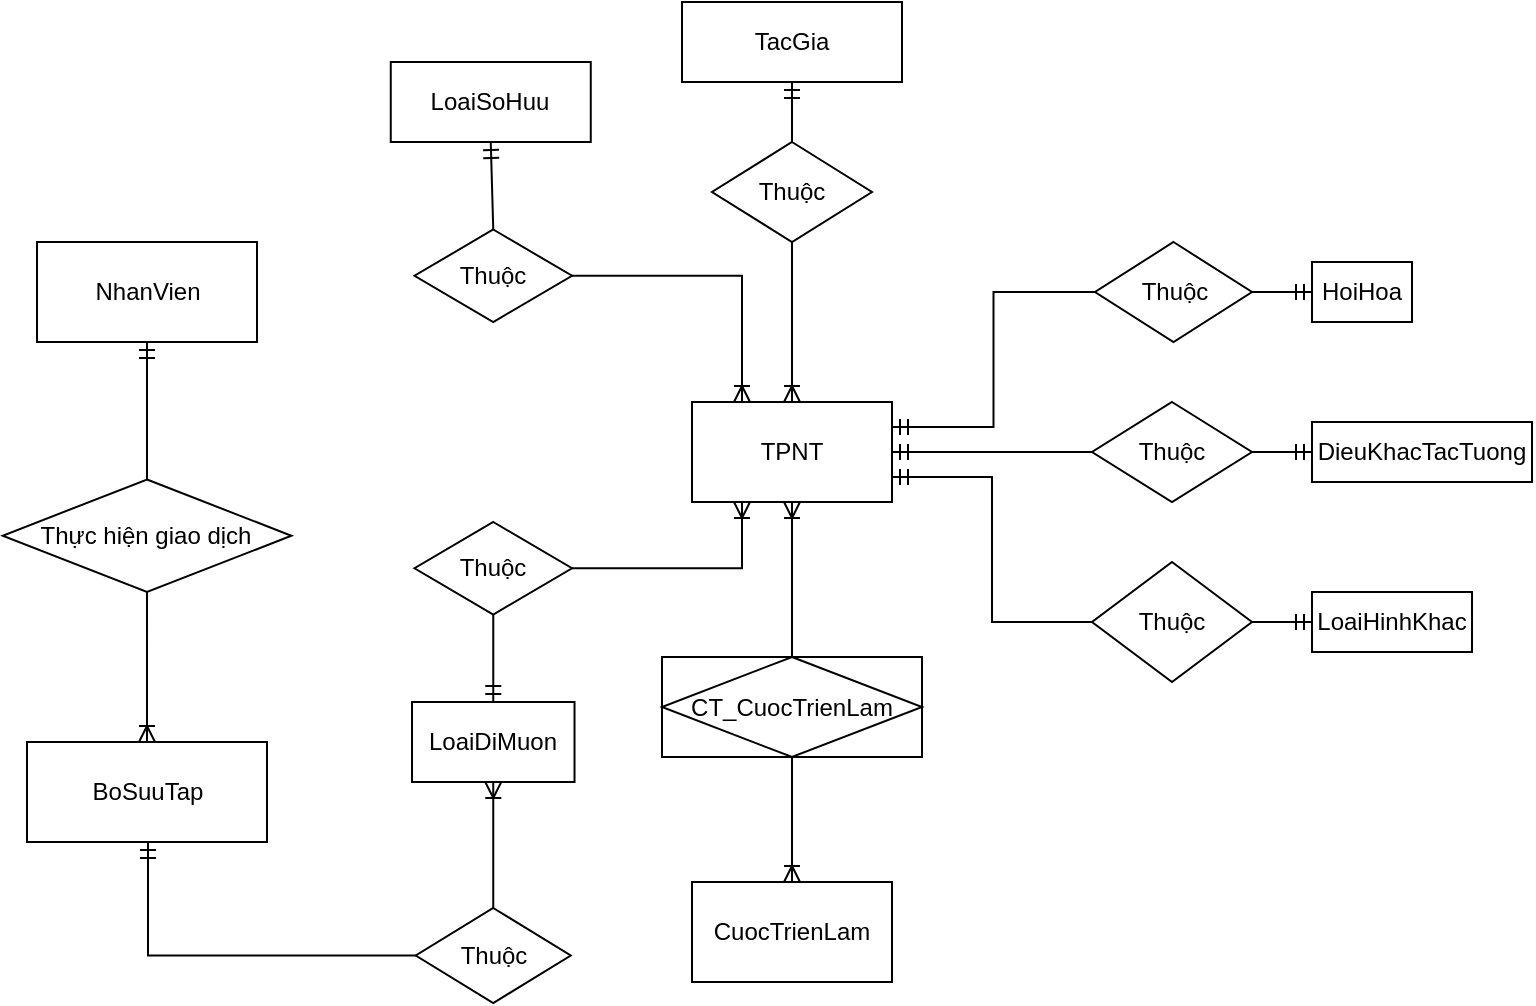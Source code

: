 <mxfile version="21.5.0" type="device">
  <diagram id="hI4w0CLzqAGN1xO7g2qY" name="Page-1">
    <mxGraphModel dx="1050" dy="587" grid="1" gridSize="10" guides="1" tooltips="1" connect="1" arrows="1" fold="1" page="1" pageScale="1" pageWidth="850" pageHeight="1100" math="0" shadow="0">
      <root>
        <mxCell id="0" />
        <mxCell id="1" parent="0" />
        <mxCell id="xfo9One8N8m6iYTnwiT2-1" value="TPNT" style="whiteSpace=wrap;html=1;align=center;" parent="1" vertex="1">
          <mxGeometry x="400" y="250" width="100" height="50" as="geometry" />
        </mxCell>
        <mxCell id="xfo9One8N8m6iYTnwiT2-2" value="Thuộc" style="shape=rhombus;perimeter=rhombusPerimeter;whiteSpace=wrap;html=1;align=center;" parent="1" vertex="1">
          <mxGeometry x="410" y="120" width="80" height="50" as="geometry" />
        </mxCell>
        <mxCell id="xfo9One8N8m6iYTnwiT2-4" value="TacGia" style="whiteSpace=wrap;html=1;align=center;" parent="1" vertex="1">
          <mxGeometry x="395" y="50" width="110" height="40" as="geometry" />
        </mxCell>
        <mxCell id="xfo9One8N8m6iYTnwiT2-6" value="CuocTrienLam" style="whiteSpace=wrap;html=1;align=center;" parent="1" vertex="1">
          <mxGeometry x="400" y="490" width="100" height="50" as="geometry" />
        </mxCell>
        <mxCell id="xfo9One8N8m6iYTnwiT2-9" value="LoaiSoHuu" style="whiteSpace=wrap;html=1;align=center;" parent="1" vertex="1">
          <mxGeometry x="249.38" y="80" width="100" height="40" as="geometry" />
        </mxCell>
        <mxCell id="xfo9One8N8m6iYTnwiT2-11" value="LoaiDiMuon" style="whiteSpace=wrap;html=1;align=center;" parent="1" vertex="1">
          <mxGeometry x="260.01" y="400" width="81.25" height="40" as="geometry" />
        </mxCell>
        <mxCell id="xfo9One8N8m6iYTnwiT2-12" value="Thuộc" style="shape=rhombus;perimeter=rhombusPerimeter;whiteSpace=wrap;html=1;align=center;" parent="1" vertex="1">
          <mxGeometry x="261.88" y="503" width="77.5" height="47.5" as="geometry" />
        </mxCell>
        <mxCell id="xfo9One8N8m6iYTnwiT2-14" value="Thuộc" style="shape=rhombus;perimeter=rhombusPerimeter;whiteSpace=wrap;html=1;align=center;" parent="1" vertex="1">
          <mxGeometry x="600" y="250" width="80" height="50" as="geometry" />
        </mxCell>
        <mxCell id="xfo9One8N8m6iYTnwiT2-15" value="Thuộc" style="shape=rhombus;perimeter=rhombusPerimeter;whiteSpace=wrap;html=1;align=center;" parent="1" vertex="1">
          <mxGeometry x="261.26" y="310" width="78.75" height="46.25" as="geometry" />
        </mxCell>
        <mxCell id="xfo9One8N8m6iYTnwiT2-16" value="HoiHoa" style="whiteSpace=wrap;html=1;align=center;" parent="1" vertex="1">
          <mxGeometry x="710" y="180" width="50" height="30" as="geometry" />
        </mxCell>
        <mxCell id="xfo9One8N8m6iYTnwiT2-17" value="DieuKhacTacTuong" style="whiteSpace=wrap;html=1;align=center;" parent="1" vertex="1">
          <mxGeometry x="710" y="260" width="110" height="30" as="geometry" />
        </mxCell>
        <mxCell id="xfo9One8N8m6iYTnwiT2-18" value="LoaiHinhKhac" style="whiteSpace=wrap;html=1;align=center;" parent="1" vertex="1">
          <mxGeometry x="710" y="345" width="80" height="30" as="geometry" />
        </mxCell>
        <mxCell id="xfo9One8N8m6iYTnwiT2-29" value="" style="fontSize=12;html=1;endArrow=ERoneToMany;rounded=0;entryX=0.5;entryY=0;entryDx=0;entryDy=0;exitX=0.5;exitY=1;exitDx=0;exitDy=0;" parent="1" source="xfo9One8N8m6iYTnwiT2-2" target="xfo9One8N8m6iYTnwiT2-1" edge="1">
          <mxGeometry width="100" height="100" relative="1" as="geometry">
            <mxPoint x="400" y="190" as="sourcePoint" />
            <mxPoint x="540" y="200" as="targetPoint" />
          </mxGeometry>
        </mxCell>
        <mxCell id="xfo9One8N8m6iYTnwiT2-32" value="" style="fontSize=12;html=1;endArrow=ERmandOne;rounded=0;entryX=0.5;entryY=1;entryDx=0;entryDy=0;exitX=0.5;exitY=0;exitDx=0;exitDy=0;" parent="1" source="xfo9One8N8m6iYTnwiT2-2" target="xfo9One8N8m6iYTnwiT2-4" edge="1">
          <mxGeometry width="100" height="100" relative="1" as="geometry">
            <mxPoint x="420" y="170" as="sourcePoint" />
            <mxPoint x="520" y="70" as="targetPoint" />
          </mxGeometry>
        </mxCell>
        <mxCell id="xfo9One8N8m6iYTnwiT2-34" value="" style="fontSize=12;html=1;endArrow=ERmandOne;rounded=0;entryX=0;entryY=0.5;entryDx=0;entryDy=0;exitX=1;exitY=0.5;exitDx=0;exitDy=0;" parent="1" source="xfo9One8N8m6iYTnwiT2-14" target="xfo9One8N8m6iYTnwiT2-17" edge="1">
          <mxGeometry width="100" height="100" relative="1" as="geometry">
            <mxPoint x="630" y="400" as="sourcePoint" />
            <mxPoint x="730" y="300" as="targetPoint" />
          </mxGeometry>
        </mxCell>
        <mxCell id="xfo9One8N8m6iYTnwiT2-39" value="" style="fontSize=12;html=1;endArrow=ERoneToMany;rounded=0;entryX=0.5;entryY=1;entryDx=0;entryDy=0;exitX=0.5;exitY=0;exitDx=0;exitDy=0;" parent="1" source="Fws-2zVj7TP42gCINuSB-1" target="xfo9One8N8m6iYTnwiT2-1" edge="1">
          <mxGeometry width="100" height="100" relative="1" as="geometry">
            <mxPoint x="440" y="380" as="sourcePoint" />
            <mxPoint x="450" y="300" as="targetPoint" />
          </mxGeometry>
        </mxCell>
        <mxCell id="xfo9One8N8m6iYTnwiT2-40" value="" style="fontSize=12;html=1;endArrow=ERoneToMany;rounded=0;entryX=0.5;entryY=0;entryDx=0;entryDy=0;exitX=0.5;exitY=1;exitDx=0;exitDy=0;" parent="1" source="Fws-2zVj7TP42gCINuSB-1" target="xfo9One8N8m6iYTnwiT2-6" edge="1">
          <mxGeometry width="100" height="100" relative="1" as="geometry">
            <mxPoint x="440" y="415" as="sourcePoint" />
            <mxPoint x="460" y="410" as="targetPoint" />
          </mxGeometry>
        </mxCell>
        <mxCell id="xfo9One8N8m6iYTnwiT2-41" value="" style="fontSize=12;html=1;endArrow=ERoneToMany;rounded=0;entryX=0.5;entryY=1;entryDx=0;entryDy=0;exitX=0.5;exitY=0;exitDx=0;exitDy=0;" parent="1" source="xfo9One8N8m6iYTnwiT2-12" target="xfo9One8N8m6iYTnwiT2-11" edge="1">
          <mxGeometry width="100" height="100" relative="1" as="geometry">
            <mxPoint x="301" y="490" as="sourcePoint" />
            <mxPoint x="370" y="430" as="targetPoint" />
          </mxGeometry>
        </mxCell>
        <mxCell id="Fws-2zVj7TP42gCINuSB-1" value="CT_CuocTrienLam" style="shape=associativeEntity;whiteSpace=wrap;html=1;align=center;" parent="1" vertex="1">
          <mxGeometry x="385" y="377.5" width="130" height="50" as="geometry" />
        </mxCell>
        <mxCell id="Fws-2zVj7TP42gCINuSB-3" value="Thuộc" style="shape=rhombus;perimeter=rhombusPerimeter;whiteSpace=wrap;html=1;align=center;" parent="1" vertex="1">
          <mxGeometry x="600" y="330" width="80" height="60" as="geometry" />
        </mxCell>
        <mxCell id="Fws-2zVj7TP42gCINuSB-4" value="Thuộc" style="shape=rhombus;perimeter=rhombusPerimeter;whiteSpace=wrap;html=1;align=center;" parent="1" vertex="1">
          <mxGeometry x="601.5" y="170" width="78.5" height="50" as="geometry" />
        </mxCell>
        <mxCell id="Fws-2zVj7TP42gCINuSB-5" value="" style="edgeStyle=orthogonalEdgeStyle;fontSize=12;html=1;endArrow=ERmandOne;rounded=0;entryX=1;entryY=0.75;entryDx=0;entryDy=0;exitX=0;exitY=0.5;exitDx=0;exitDy=0;" parent="1" source="Fws-2zVj7TP42gCINuSB-3" target="xfo9One8N8m6iYTnwiT2-1" edge="1">
          <mxGeometry width="100" height="100" relative="1" as="geometry">
            <mxPoint x="440" y="380" as="sourcePoint" />
            <mxPoint x="540" y="280" as="targetPoint" />
          </mxGeometry>
        </mxCell>
        <mxCell id="Fws-2zVj7TP42gCINuSB-6" value="" style="fontSize=12;html=1;endArrow=ERmandOne;rounded=0;entryX=0;entryY=0.5;entryDx=0;entryDy=0;exitX=1;exitY=0.5;exitDx=0;exitDy=0;" parent="1" source="Fws-2zVj7TP42gCINuSB-3" target="xfo9One8N8m6iYTnwiT2-18" edge="1">
          <mxGeometry width="100" height="100" relative="1" as="geometry">
            <mxPoint x="620" y="520" as="sourcePoint" />
            <mxPoint x="720" y="420" as="targetPoint" />
          </mxGeometry>
        </mxCell>
        <mxCell id="Fws-2zVj7TP42gCINuSB-7" value="" style="edgeStyle=entityRelationEdgeStyle;fontSize=12;html=1;endArrow=ERmandOne;rounded=0;entryX=1;entryY=0.5;entryDx=0;entryDy=0;exitX=0;exitY=0.5;exitDx=0;exitDy=0;" parent="1" source="xfo9One8N8m6iYTnwiT2-14" target="xfo9One8N8m6iYTnwiT2-1" edge="1">
          <mxGeometry width="100" height="100" relative="1" as="geometry">
            <mxPoint x="500" y="320" as="sourcePoint" />
            <mxPoint x="600" y="220" as="targetPoint" />
          </mxGeometry>
        </mxCell>
        <mxCell id="Fws-2zVj7TP42gCINuSB-8" value="" style="fontSize=12;html=1;endArrow=ERmandOne;rounded=0;entryX=1;entryY=0.25;entryDx=0;entryDy=0;exitX=0;exitY=0.5;exitDx=0;exitDy=0;edgeStyle=orthogonalEdgeStyle;" parent="1" source="Fws-2zVj7TP42gCINuSB-4" target="xfo9One8N8m6iYTnwiT2-1" edge="1">
          <mxGeometry width="100" height="100" relative="1" as="geometry">
            <mxPoint x="490" y="220" as="sourcePoint" />
            <mxPoint x="590" y="120" as="targetPoint" />
          </mxGeometry>
        </mxCell>
        <mxCell id="Fws-2zVj7TP42gCINuSB-9" value="" style="fontSize=12;html=1;endArrow=ERmandOne;rounded=0;entryX=0;entryY=0.5;entryDx=0;entryDy=0;exitX=1;exitY=0.5;exitDx=0;exitDy=0;" parent="1" source="Fws-2zVj7TP42gCINuSB-4" target="xfo9One8N8m6iYTnwiT2-16" edge="1">
          <mxGeometry width="100" height="100" relative="1" as="geometry">
            <mxPoint x="680" y="165" as="sourcePoint" />
            <mxPoint x="770" y="110" as="targetPoint" />
          </mxGeometry>
        </mxCell>
        <mxCell id="Fws-2zVj7TP42gCINuSB-11" value="Thuộc" style="shape=rhombus;perimeter=rhombusPerimeter;whiteSpace=wrap;html=1;align=center;" parent="1" vertex="1">
          <mxGeometry x="261.26" y="163.75" width="78.75" height="46.25" as="geometry" />
        </mxCell>
        <mxCell id="Fws-2zVj7TP42gCINuSB-12" value="" style="fontSize=12;html=1;endArrow=ERmandOne;rounded=0;entryX=0.5;entryY=0;entryDx=0;entryDy=0;exitX=0.5;exitY=1;exitDx=0;exitDy=0;" parent="1" source="xfo9One8N8m6iYTnwiT2-15" target="xfo9One8N8m6iYTnwiT2-11" edge="1">
          <mxGeometry width="100" height="100" relative="1" as="geometry">
            <mxPoint x="190" y="480" as="sourcePoint" />
            <mxPoint x="290" y="380" as="targetPoint" />
          </mxGeometry>
        </mxCell>
        <mxCell id="Fws-2zVj7TP42gCINuSB-13" value="" style="fontSize=12;html=1;endArrow=ERoneToMany;rounded=0;entryX=0.25;entryY=1;entryDx=0;entryDy=0;exitX=1;exitY=0.5;exitDx=0;exitDy=0;edgeStyle=orthogonalEdgeStyle;" parent="1" source="xfo9One8N8m6iYTnwiT2-15" target="xfo9One8N8m6iYTnwiT2-1" edge="1">
          <mxGeometry width="100" height="100" relative="1" as="geometry">
            <mxPoint x="310" y="420" as="sourcePoint" />
            <mxPoint x="410" y="320" as="targetPoint" />
          </mxGeometry>
        </mxCell>
        <mxCell id="Fws-2zVj7TP42gCINuSB-14" value="" style="fontSize=12;html=1;endArrow=ERmandOne;rounded=0;entryX=0.5;entryY=1;entryDx=0;entryDy=0;exitX=0.5;exitY=0;exitDx=0;exitDy=0;" parent="1" source="Fws-2zVj7TP42gCINuSB-11" target="xfo9One8N8m6iYTnwiT2-9" edge="1">
          <mxGeometry width="100" height="100" relative="1" as="geometry">
            <mxPoint x="210" y="270" as="sourcePoint" />
            <mxPoint x="310" y="170" as="targetPoint" />
          </mxGeometry>
        </mxCell>
        <mxCell id="Fws-2zVj7TP42gCINuSB-15" value="" style="edgeStyle=orthogonalEdgeStyle;fontSize=12;html=1;endArrow=ERoneToMany;rounded=0;entryX=0.25;entryY=0;entryDx=0;entryDy=0;exitX=1;exitY=0.5;exitDx=0;exitDy=0;" parent="1" source="Fws-2zVj7TP42gCINuSB-11" target="xfo9One8N8m6iYTnwiT2-1" edge="1">
          <mxGeometry width="100" height="100" relative="1" as="geometry">
            <mxPoint x="310" y="280" as="sourcePoint" />
            <mxPoint x="400" y="220" as="targetPoint" />
          </mxGeometry>
        </mxCell>
        <mxCell id="tG3KJouz0oP1RZosRJ1Q-2" value="" style="edgeStyle=orthogonalEdgeStyle;rounded=0;orthogonalLoop=1;jettySize=auto;html=1;exitX=0;exitY=0.5;exitDx=0;exitDy=0;endArrow=ERmandOne;endFill=0;" parent="1" source="xfo9One8N8m6iYTnwiT2-12" target="xfo9One8N8m6iYTnwiT2-13" edge="1">
          <mxGeometry relative="1" as="geometry">
            <mxPoint x="124" y="390" as="targetPoint" />
            <Array as="points">
              <mxPoint x="128" y="527" />
            </Array>
            <mxPoint x="262" y="527" as="sourcePoint" />
          </mxGeometry>
        </mxCell>
        <mxCell id="xfo9One8N8m6iYTnwiT2-13" value="BoSuuTap" style="whiteSpace=wrap;html=1;align=center;" parent="1" vertex="1">
          <mxGeometry x="67.5" y="420" width="120" height="50" as="geometry" />
        </mxCell>
        <mxCell id="sRuicUQdJqVPTKlH2WR7-2" style="edgeStyle=orthogonalEdgeStyle;rounded=0;orthogonalLoop=1;jettySize=auto;html=1;exitX=0.5;exitY=1;exitDx=0;exitDy=0;entryX=0.5;entryY=0;entryDx=0;entryDy=0;endArrow=ERoneToMany;endFill=0;" parent="1" source="sRuicUQdJqVPTKlH2WR7-1" target="xfo9One8N8m6iYTnwiT2-13" edge="1">
          <mxGeometry relative="1" as="geometry">
            <Array as="points">
              <mxPoint x="128" y="370" />
              <mxPoint x="128" y="370" />
            </Array>
          </mxGeometry>
        </mxCell>
        <mxCell id="sRuicUQdJqVPTKlH2WR7-6" style="edgeStyle=orthogonalEdgeStyle;rounded=0;orthogonalLoop=1;jettySize=auto;html=1;exitX=0.5;exitY=0;exitDx=0;exitDy=0;entryX=0.5;entryY=1;entryDx=0;entryDy=0;endArrow=ERmandOne;endFill=0;" parent="1" source="sRuicUQdJqVPTKlH2WR7-1" target="sRuicUQdJqVPTKlH2WR7-3" edge="1">
          <mxGeometry relative="1" as="geometry" />
        </mxCell>
        <mxCell id="sRuicUQdJqVPTKlH2WR7-1" value="Thực hiện giao dịch" style="shape=rhombus;perimeter=rhombusPerimeter;whiteSpace=wrap;html=1;align=center;" parent="1" vertex="1">
          <mxGeometry x="55.32" y="288.75" width="144.37" height="56.25" as="geometry" />
        </mxCell>
        <mxCell id="sRuicUQdJqVPTKlH2WR7-3" value="NhanVien" style="whiteSpace=wrap;html=1;align=center;" parent="1" vertex="1">
          <mxGeometry x="72.5" y="170" width="110" height="50" as="geometry" />
        </mxCell>
      </root>
    </mxGraphModel>
  </diagram>
</mxfile>
